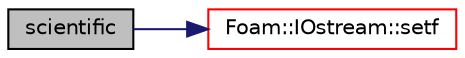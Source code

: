 digraph "scientific"
{
  bgcolor="transparent";
  edge [fontname="Helvetica",fontsize="10",labelfontname="Helvetica",labelfontsize="10"];
  node [fontname="Helvetica",fontsize="10",shape=record];
  rankdir="LR";
  Node25185 [label="scientific",height=0.2,width=0.4,color="black", fillcolor="grey75", style="filled", fontcolor="black"];
  Node25185 -> Node25186 [color="midnightblue",fontsize="10",style="solid",fontname="Helvetica"];
  Node25186 [label="Foam::IOstream::setf",height=0.2,width=0.4,color="red",URL="$a27333.html#a7496d7abe05bdd8cffe2be14798ac34f",tooltip="Set flags of stream. "];
}
